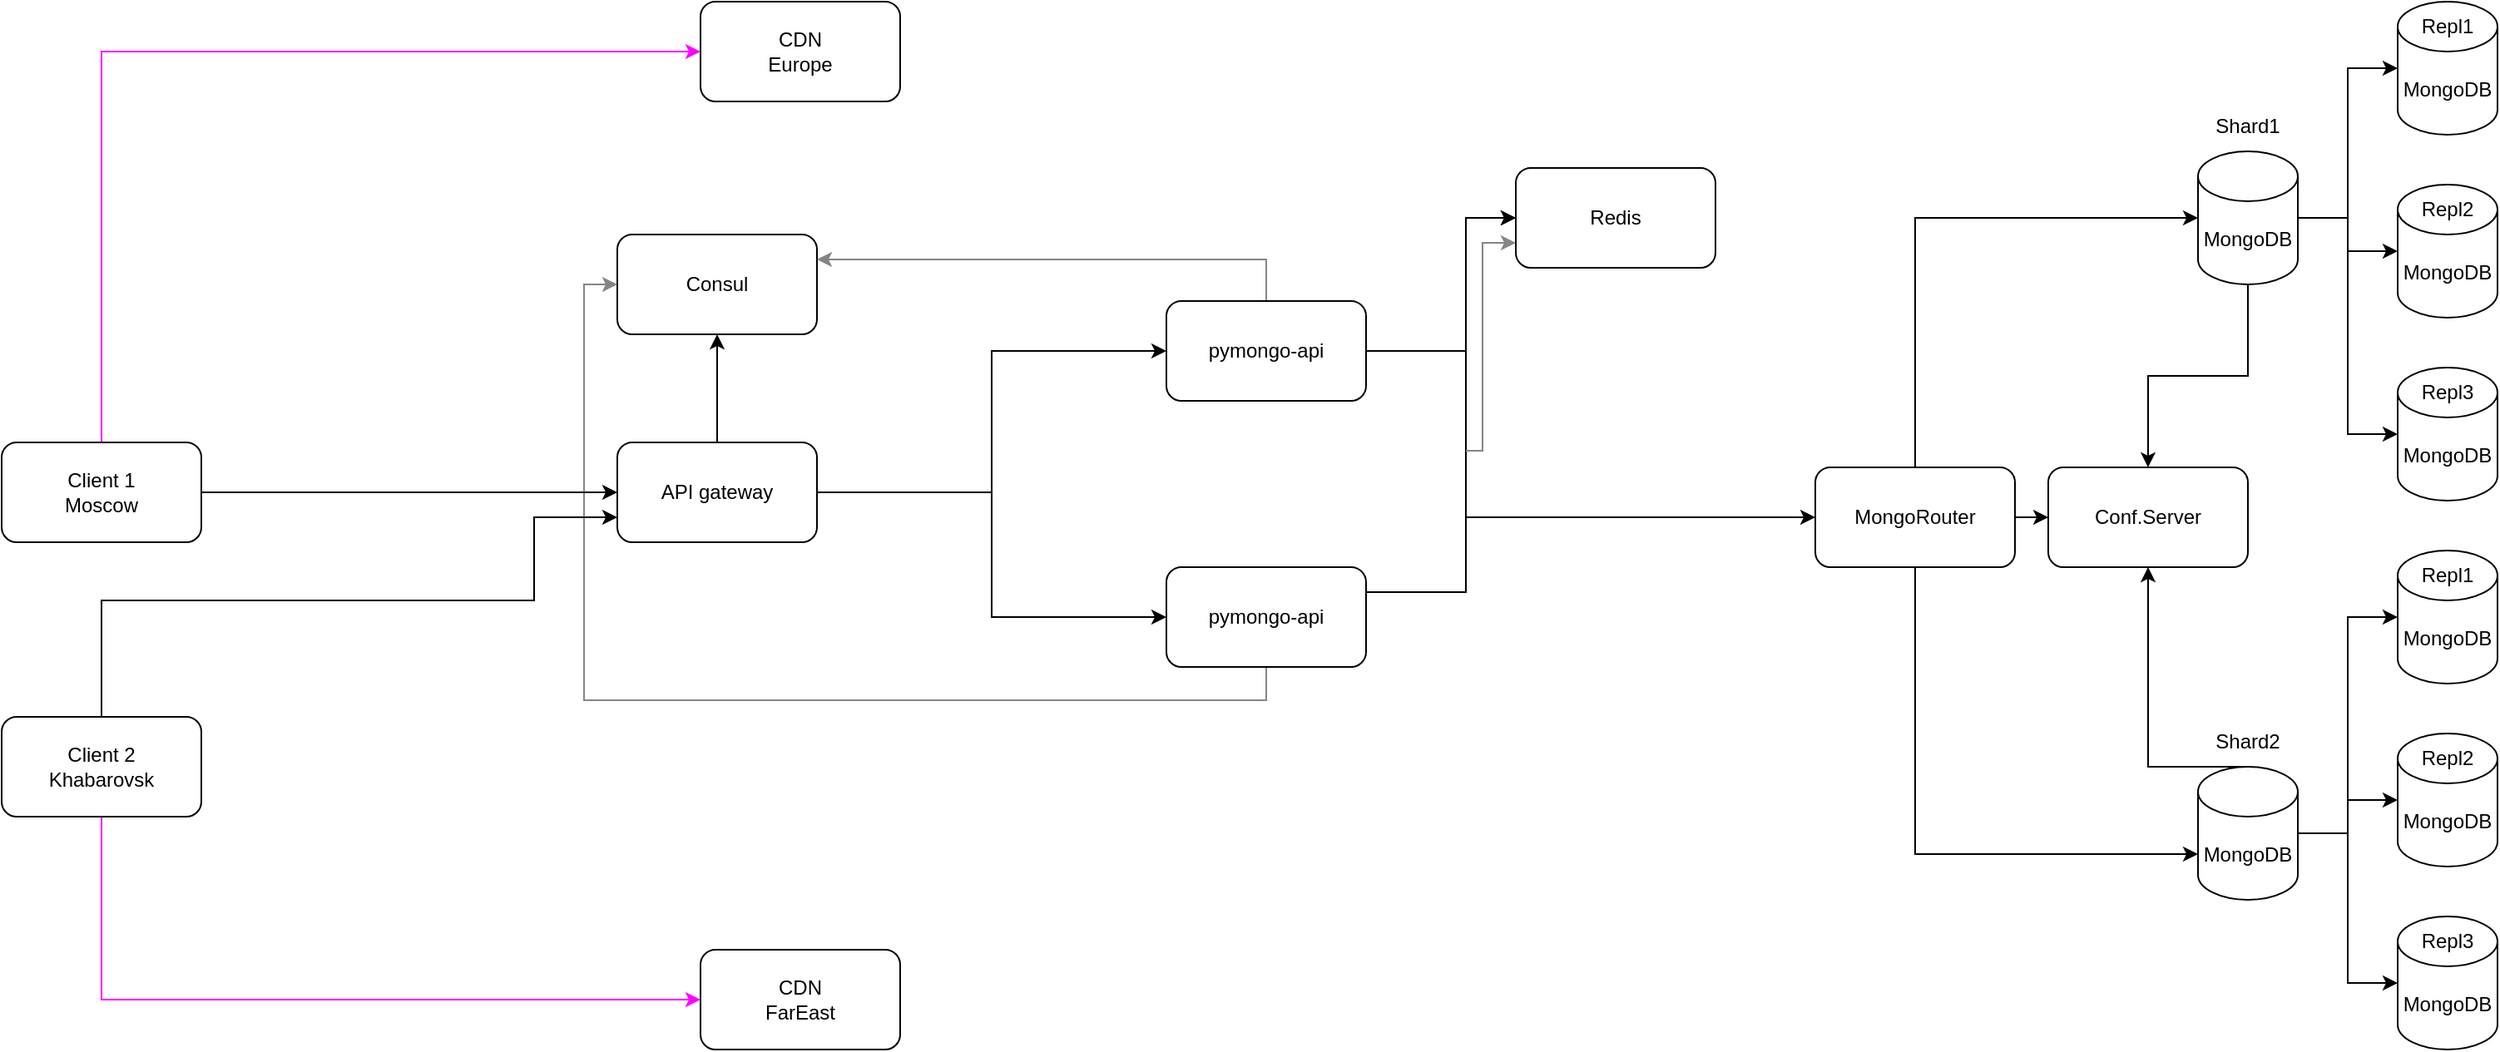 <mxfile version="24.7.16">
  <diagram name="Page-1" id="-H_mtQnk-PTXWXPvYvuk">
    <mxGraphModel dx="3235" dy="1143" grid="1" gridSize="10" guides="1" tooltips="1" connect="1" arrows="1" fold="1" page="1" pageScale="1" pageWidth="1169" pageHeight="827" math="0" shadow="0">
      <root>
        <mxCell id="0" />
        <mxCell id="1" parent="0" />
        <mxCell id="S7zDqsR0s8NeqDzR5e9a-22" style="edgeStyle=orthogonalEdgeStyle;rounded=0;orthogonalLoop=1;jettySize=auto;html=1;exitX=1;exitY=0.5;exitDx=0;exitDy=0;exitPerimeter=0;" parent="1" source="zA23MoTUsTF4_91t8viU-2" target="S7zDqsR0s8NeqDzR5e9a-16" edge="1">
          <mxGeometry relative="1" as="geometry" />
        </mxCell>
        <mxCell id="zA23MoTUsTF4_91t8viU-2" value="MongoDB" style="shape=cylinder3;whiteSpace=wrap;html=1;boundedLbl=1;backgroundOutline=1;size=15;" parent="1" vertex="1">
          <mxGeometry x="560" y="470" width="60" height="80" as="geometry" />
        </mxCell>
        <mxCell id="S7zDqsR0s8NeqDzR5e9a-38" style="edgeStyle=orthogonalEdgeStyle;rounded=0;orthogonalLoop=1;jettySize=auto;html=1;exitX=0.5;exitY=1;exitDx=0;exitDy=0;entryX=0;entryY=0.5;entryDx=0;entryDy=0;strokeColor=#858585;align=center;verticalAlign=middle;fontFamily=Helvetica;fontSize=11;fontColor=default;labelBackgroundColor=default;endArrow=classic;" parent="1" source="zA23MoTUsTF4_91t8viU-3" target="S7zDqsR0s8NeqDzR5e9a-30" edge="1">
          <mxGeometry relative="1" as="geometry" />
        </mxCell>
        <mxCell id="pvIEDEofKko7OMayTE4O-9" style="edgeStyle=orthogonalEdgeStyle;rounded=0;orthogonalLoop=1;jettySize=auto;html=1;entryX=0;entryY=0.5;entryDx=0;entryDy=0;" parent="1" target="S7zDqsR0s8NeqDzR5e9a-26" edge="1">
          <mxGeometry relative="1" as="geometry">
            <mxPoint x="120" y="320" as="sourcePoint" />
            <Array as="points">
              <mxPoint x="120" y="320" />
            </Array>
          </mxGeometry>
        </mxCell>
        <mxCell id="pvIEDEofKko7OMayTE4O-10" style="edgeStyle=orthogonalEdgeStyle;rounded=0;orthogonalLoop=1;jettySize=auto;html=1;exitX=1;exitY=0.25;exitDx=0;exitDy=0;entryX=0;entryY=0.5;entryDx=0;entryDy=0;" parent="1" source="zA23MoTUsTF4_91t8viU-3" target="S7zDqsR0s8NeqDzR5e9a-24" edge="1">
          <mxGeometry relative="1" as="geometry">
            <Array as="points">
              <mxPoint x="120" y="365" />
              <mxPoint x="120" y="140" />
            </Array>
          </mxGeometry>
        </mxCell>
        <mxCell id="pvIEDEofKko7OMayTE4O-15" style="edgeStyle=orthogonalEdgeStyle;rounded=0;orthogonalLoop=1;jettySize=auto;html=1;entryX=0;entryY=0.75;entryDx=0;entryDy=0;strokeColor=#858585;align=center;verticalAlign=middle;fontFamily=Helvetica;fontSize=11;fontColor=default;labelBackgroundColor=default;endArrow=classic;" parent="1" target="S7zDqsR0s8NeqDzR5e9a-24" edge="1">
          <mxGeometry relative="1" as="geometry">
            <mxPoint x="120" y="280" as="sourcePoint" />
            <Array as="points">
              <mxPoint x="130" y="280" />
              <mxPoint x="130" y="155" />
            </Array>
          </mxGeometry>
        </mxCell>
        <mxCell id="zA23MoTUsTF4_91t8viU-3" value="pymongo-api" style="rounded=1;whiteSpace=wrap;html=1;" parent="1" vertex="1">
          <mxGeometry x="-60" y="350" width="120" height="60" as="geometry" />
        </mxCell>
        <mxCell id="pvIEDEofKko7OMayTE4O-7" style="edgeStyle=orthogonalEdgeStyle;rounded=0;orthogonalLoop=1;jettySize=auto;html=1;exitX=0.5;exitY=1;exitDx=0;exitDy=0;exitPerimeter=0;entryX=0.5;entryY=0;entryDx=0;entryDy=0;" parent="1" source="S7zDqsR0s8NeqDzR5e9a-1" target="pvIEDEofKko7OMayTE4O-1" edge="1">
          <mxGeometry relative="1" as="geometry" />
        </mxCell>
        <mxCell id="S7zDqsR0s8NeqDzR5e9a-1" value="MongoDB" style="shape=cylinder3;whiteSpace=wrap;html=1;boundedLbl=1;backgroundOutline=1;size=15;" parent="1" vertex="1">
          <mxGeometry x="560" y="100" width="60" height="80" as="geometry" />
        </mxCell>
        <mxCell id="S7zDqsR0s8NeqDzR5e9a-4" value="Shard1" style="text;html=1;align=center;verticalAlign=middle;whiteSpace=wrap;rounded=0;" parent="1" vertex="1">
          <mxGeometry x="560" y="70" width="60" height="30" as="geometry" />
        </mxCell>
        <mxCell id="pvIEDEofKko7OMayTE4O-8" style="edgeStyle=orthogonalEdgeStyle;rounded=0;orthogonalLoop=1;jettySize=auto;html=1;exitX=0.5;exitY=1;exitDx=0;exitDy=0;entryX=0.5;entryY=1;entryDx=0;entryDy=0;" parent="1" source="S7zDqsR0s8NeqDzR5e9a-5" target="pvIEDEofKko7OMayTE4O-1" edge="1">
          <mxGeometry relative="1" as="geometry">
            <Array as="points">
              <mxPoint x="530" y="470" />
            </Array>
          </mxGeometry>
        </mxCell>
        <mxCell id="S7zDqsR0s8NeqDzR5e9a-5" value="Shard2" style="text;html=1;align=center;verticalAlign=middle;whiteSpace=wrap;rounded=0;" parent="1" vertex="1">
          <mxGeometry x="560" y="440" width="60" height="30" as="geometry" />
        </mxCell>
        <mxCell id="S7zDqsR0s8NeqDzR5e9a-6" value="MongoDB" style="shape=cylinder3;whiteSpace=wrap;html=1;boundedLbl=1;backgroundOutline=1;size=15;" parent="1" vertex="1">
          <mxGeometry x="680" y="10" width="60" height="80" as="geometry" />
        </mxCell>
        <mxCell id="S7zDqsR0s8NeqDzR5e9a-7" value="MongoDB" style="shape=cylinder3;whiteSpace=wrap;html=1;boundedLbl=1;backgroundOutline=1;size=15;" parent="1" vertex="1">
          <mxGeometry x="680" y="120" width="60" height="80" as="geometry" />
        </mxCell>
        <mxCell id="S7zDqsR0s8NeqDzR5e9a-8" value="MongoDB" style="shape=cylinder3;whiteSpace=wrap;html=1;boundedLbl=1;backgroundOutline=1;size=15;" parent="1" vertex="1">
          <mxGeometry x="680" y="230" width="60" height="80" as="geometry" />
        </mxCell>
        <mxCell id="S7zDqsR0s8NeqDzR5e9a-9" value="Repl1" style="text;html=1;align=center;verticalAlign=middle;whiteSpace=wrap;rounded=0;" parent="1" vertex="1">
          <mxGeometry x="680" y="10" width="60" height="30" as="geometry" />
        </mxCell>
        <mxCell id="S7zDqsR0s8NeqDzR5e9a-10" value="Repl2" style="text;html=1;align=center;verticalAlign=middle;whiteSpace=wrap;rounded=0;" parent="1" vertex="1">
          <mxGeometry x="680" y="120" width="60" height="30" as="geometry" />
        </mxCell>
        <mxCell id="S7zDqsR0s8NeqDzR5e9a-11" value="Repl3" style="text;html=1;align=center;verticalAlign=middle;whiteSpace=wrap;rounded=0;" parent="1" vertex="1">
          <mxGeometry x="680" y="230" width="60" height="30" as="geometry" />
        </mxCell>
        <mxCell id="S7zDqsR0s8NeqDzR5e9a-12" style="edgeStyle=orthogonalEdgeStyle;rounded=0;orthogonalLoop=1;jettySize=auto;html=1;exitX=1;exitY=0.5;exitDx=0;exitDy=0;exitPerimeter=0;entryX=0;entryY=0.5;entryDx=0;entryDy=0;entryPerimeter=0;" parent="1" source="S7zDqsR0s8NeqDzR5e9a-1" target="S7zDqsR0s8NeqDzR5e9a-6" edge="1">
          <mxGeometry relative="1" as="geometry" />
        </mxCell>
        <mxCell id="S7zDqsR0s8NeqDzR5e9a-13" style="edgeStyle=orthogonalEdgeStyle;rounded=0;orthogonalLoop=1;jettySize=auto;html=1;exitX=1;exitY=0.5;exitDx=0;exitDy=0;exitPerimeter=0;entryX=0;entryY=0.5;entryDx=0;entryDy=0;entryPerimeter=0;" parent="1" source="S7zDqsR0s8NeqDzR5e9a-1" target="S7zDqsR0s8NeqDzR5e9a-7" edge="1">
          <mxGeometry relative="1" as="geometry" />
        </mxCell>
        <mxCell id="S7zDqsR0s8NeqDzR5e9a-14" style="edgeStyle=orthogonalEdgeStyle;rounded=0;orthogonalLoop=1;jettySize=auto;html=1;exitX=1;exitY=0.5;exitDx=0;exitDy=0;exitPerimeter=0;entryX=0;entryY=0.5;entryDx=0;entryDy=0;entryPerimeter=0;" parent="1" source="S7zDqsR0s8NeqDzR5e9a-1" target="S7zDqsR0s8NeqDzR5e9a-8" edge="1">
          <mxGeometry relative="1" as="geometry" />
        </mxCell>
        <mxCell id="S7zDqsR0s8NeqDzR5e9a-15" value="MongoDB" style="shape=cylinder3;whiteSpace=wrap;html=1;boundedLbl=1;backgroundOutline=1;size=15;" parent="1" vertex="1">
          <mxGeometry x="680" y="340" width="60" height="80" as="geometry" />
        </mxCell>
        <mxCell id="S7zDqsR0s8NeqDzR5e9a-16" value="MongoDB" style="shape=cylinder3;whiteSpace=wrap;html=1;boundedLbl=1;backgroundOutline=1;size=15;" parent="1" vertex="1">
          <mxGeometry x="680" y="450" width="60" height="80" as="geometry" />
        </mxCell>
        <mxCell id="S7zDqsR0s8NeqDzR5e9a-17" value="MongoDB" style="shape=cylinder3;whiteSpace=wrap;html=1;boundedLbl=1;backgroundOutline=1;size=15;" parent="1" vertex="1">
          <mxGeometry x="680" y="560" width="60" height="80" as="geometry" />
        </mxCell>
        <mxCell id="S7zDqsR0s8NeqDzR5e9a-18" value="Repl1" style="text;html=1;align=center;verticalAlign=middle;whiteSpace=wrap;rounded=0;" parent="1" vertex="1">
          <mxGeometry x="680" y="340" width="60" height="30" as="geometry" />
        </mxCell>
        <mxCell id="S7zDqsR0s8NeqDzR5e9a-19" value="Repl2" style="text;html=1;align=center;verticalAlign=middle;whiteSpace=wrap;rounded=0;" parent="1" vertex="1">
          <mxGeometry x="680" y="450" width="60" height="30" as="geometry" />
        </mxCell>
        <mxCell id="S7zDqsR0s8NeqDzR5e9a-20" value="Repl3" style="text;html=1;align=center;verticalAlign=middle;whiteSpace=wrap;rounded=0;" parent="1" vertex="1">
          <mxGeometry x="680" y="560" width="60" height="30" as="geometry" />
        </mxCell>
        <mxCell id="S7zDqsR0s8NeqDzR5e9a-21" style="edgeStyle=orthogonalEdgeStyle;rounded=0;orthogonalLoop=1;jettySize=auto;html=1;exitX=1;exitY=0.5;exitDx=0;exitDy=0;exitPerimeter=0;entryX=0;entryY=0.5;entryDx=0;entryDy=0;entryPerimeter=0;" parent="1" source="zA23MoTUsTF4_91t8viU-2" target="S7zDqsR0s8NeqDzR5e9a-15" edge="1">
          <mxGeometry relative="1" as="geometry" />
        </mxCell>
        <mxCell id="S7zDqsR0s8NeqDzR5e9a-23" style="edgeStyle=orthogonalEdgeStyle;rounded=0;orthogonalLoop=1;jettySize=auto;html=1;exitX=1;exitY=0.5;exitDx=0;exitDy=0;exitPerimeter=0;entryX=0;entryY=0.5;entryDx=0;entryDy=0;entryPerimeter=0;" parent="1" source="zA23MoTUsTF4_91t8viU-2" target="S7zDqsR0s8NeqDzR5e9a-17" edge="1">
          <mxGeometry relative="1" as="geometry" />
        </mxCell>
        <mxCell id="S7zDqsR0s8NeqDzR5e9a-24" value="Redis" style="rounded=1;whiteSpace=wrap;html=1;" parent="1" vertex="1">
          <mxGeometry x="150" y="110" width="120" height="60" as="geometry" />
        </mxCell>
        <mxCell id="pvIEDEofKko7OMayTE4O-2" style="edgeStyle=orthogonalEdgeStyle;rounded=0;orthogonalLoop=1;jettySize=auto;html=1;exitX=1;exitY=0.5;exitDx=0;exitDy=0;entryX=0;entryY=0.5;entryDx=0;entryDy=0;" parent="1" source="S7zDqsR0s8NeqDzR5e9a-26" target="pvIEDEofKko7OMayTE4O-1" edge="1">
          <mxGeometry relative="1" as="geometry" />
        </mxCell>
        <mxCell id="S7zDqsR0s8NeqDzR5e9a-26" value="MongoRouter" style="rounded=1;whiteSpace=wrap;html=1;" parent="1" vertex="1">
          <mxGeometry x="330" y="290" width="120" height="60" as="geometry" />
        </mxCell>
        <mxCell id="S7zDqsR0s8NeqDzR5e9a-30" value="Consul" style="rounded=1;whiteSpace=wrap;html=1;" parent="1" vertex="1">
          <mxGeometry x="-390" y="150" width="120" height="60" as="geometry" />
        </mxCell>
        <mxCell id="S7zDqsR0s8NeqDzR5e9a-37" style="edgeStyle=orthogonalEdgeStyle;rounded=0;orthogonalLoop=1;jettySize=auto;html=1;exitX=0.5;exitY=0;exitDx=0;exitDy=0;entryX=1;entryY=0.25;entryDx=0;entryDy=0;strokeColor=#858585;" parent="1" source="S7zDqsR0s8NeqDzR5e9a-32" target="S7zDqsR0s8NeqDzR5e9a-30" edge="1">
          <mxGeometry relative="1" as="geometry" />
        </mxCell>
        <mxCell id="S7zDqsR0s8NeqDzR5e9a-40" style="edgeStyle=orthogonalEdgeStyle;rounded=0;orthogonalLoop=1;jettySize=auto;html=1;exitX=1;exitY=0.5;exitDx=0;exitDy=0;entryX=0;entryY=0.5;entryDx=0;entryDy=0;" parent="1" source="S7zDqsR0s8NeqDzR5e9a-32" target="S7zDqsR0s8NeqDzR5e9a-24" edge="1">
          <mxGeometry relative="1" as="geometry">
            <Array as="points">
              <mxPoint x="120" y="220" />
              <mxPoint x="120" y="140" />
            </Array>
          </mxGeometry>
        </mxCell>
        <mxCell id="S7zDqsR0s8NeqDzR5e9a-32" value="pymongo-api" style="rounded=1;whiteSpace=wrap;html=1;" parent="1" vertex="1">
          <mxGeometry x="-60" y="190" width="120" height="60" as="geometry" />
        </mxCell>
        <mxCell id="S7zDqsR0s8NeqDzR5e9a-34" style="edgeStyle=orthogonalEdgeStyle;rounded=0;orthogonalLoop=1;jettySize=auto;html=1;exitX=1;exitY=0.5;exitDx=0;exitDy=0;entryX=0;entryY=0.5;entryDx=0;entryDy=0;" parent="1" source="S7zDqsR0s8NeqDzR5e9a-33" target="S7zDqsR0s8NeqDzR5e9a-32" edge="1">
          <mxGeometry relative="1" as="geometry" />
        </mxCell>
        <mxCell id="S7zDqsR0s8NeqDzR5e9a-35" style="edgeStyle=orthogonalEdgeStyle;rounded=0;orthogonalLoop=1;jettySize=auto;html=1;exitX=1;exitY=0.5;exitDx=0;exitDy=0;entryX=0;entryY=0.5;entryDx=0;entryDy=0;" parent="1" source="S7zDqsR0s8NeqDzR5e9a-33" target="zA23MoTUsTF4_91t8viU-3" edge="1">
          <mxGeometry relative="1" as="geometry" />
        </mxCell>
        <mxCell id="S7zDqsR0s8NeqDzR5e9a-36" style="edgeStyle=orthogonalEdgeStyle;rounded=0;orthogonalLoop=1;jettySize=auto;html=1;exitX=0.5;exitY=0;exitDx=0;exitDy=0;entryX=0.5;entryY=1;entryDx=0;entryDy=0;" parent="1" source="S7zDqsR0s8NeqDzR5e9a-33" target="S7zDqsR0s8NeqDzR5e9a-30" edge="1">
          <mxGeometry relative="1" as="geometry" />
        </mxCell>
        <mxCell id="S7zDqsR0s8NeqDzR5e9a-43" style="edgeStyle=orthogonalEdgeStyle;rounded=0;orthogonalLoop=1;jettySize=auto;html=1;exitX=0.5;exitY=0;exitDx=0;exitDy=0;entryX=0;entryY=0.5;entryDx=0;entryDy=0;strokeColor=#FF00FF;" parent="1" source="pvIEDEofKko7OMayTE4O-11" target="S7zDqsR0s8NeqDzR5e9a-42" edge="1">
          <mxGeometry relative="1" as="geometry">
            <Array as="points">
              <mxPoint x="-700" y="40" />
            </Array>
          </mxGeometry>
        </mxCell>
        <mxCell id="S7zDqsR0s8NeqDzR5e9a-33" value="API gateway" style="rounded=1;whiteSpace=wrap;html=1;" parent="1" vertex="1">
          <mxGeometry x="-390" y="275" width="120" height="60" as="geometry" />
        </mxCell>
        <mxCell id="S7zDqsR0s8NeqDzR5e9a-42" value="CDN&lt;div&gt;Europe&lt;/div&gt;" style="rounded=1;whiteSpace=wrap;html=1;" parent="1" vertex="1">
          <mxGeometry x="-340" y="10" width="120" height="60" as="geometry" />
        </mxCell>
        <mxCell id="pvIEDEofKko7OMayTE4O-1" value="Conf.Server" style="rounded=1;whiteSpace=wrap;html=1;" parent="1" vertex="1">
          <mxGeometry x="470" y="290" width="120" height="60" as="geometry" />
        </mxCell>
        <mxCell id="pvIEDEofKko7OMayTE4O-5" style="edgeStyle=orthogonalEdgeStyle;rounded=0;orthogonalLoop=1;jettySize=auto;html=1;exitX=0.5;exitY=0;exitDx=0;exitDy=0;entryX=0;entryY=0.5;entryDx=0;entryDy=0;entryPerimeter=0;" parent="1" source="S7zDqsR0s8NeqDzR5e9a-26" target="S7zDqsR0s8NeqDzR5e9a-1" edge="1">
          <mxGeometry relative="1" as="geometry" />
        </mxCell>
        <mxCell id="pvIEDEofKko7OMayTE4O-6" style="edgeStyle=orthogonalEdgeStyle;rounded=0;orthogonalLoop=1;jettySize=auto;html=1;exitX=0.5;exitY=1;exitDx=0;exitDy=0;entryX=0;entryY=0;entryDx=0;entryDy=52.5;entryPerimeter=0;" parent="1" source="S7zDqsR0s8NeqDzR5e9a-26" target="zA23MoTUsTF4_91t8viU-2" edge="1">
          <mxGeometry relative="1" as="geometry" />
        </mxCell>
        <mxCell id="pvIEDEofKko7OMayTE4O-12" style="edgeStyle=orthogonalEdgeStyle;rounded=0;orthogonalLoop=1;jettySize=auto;html=1;exitX=1;exitY=0.5;exitDx=0;exitDy=0;entryX=0;entryY=0.5;entryDx=0;entryDy=0;" parent="1" source="pvIEDEofKko7OMayTE4O-11" target="S7zDqsR0s8NeqDzR5e9a-33" edge="1">
          <mxGeometry relative="1" as="geometry" />
        </mxCell>
        <mxCell id="pvIEDEofKko7OMayTE4O-11" value="Client 1&lt;div&gt;Moscow&lt;/div&gt;" style="rounded=1;whiteSpace=wrap;html=1;" parent="1" vertex="1">
          <mxGeometry x="-760" y="275" width="120" height="60" as="geometry" />
        </mxCell>
        <mxCell id="pvIEDEofKko7OMayTE4O-18" style="edgeStyle=orthogonalEdgeStyle;rounded=0;orthogonalLoop=1;jettySize=auto;html=1;exitX=0.5;exitY=1;exitDx=0;exitDy=0;entryX=0;entryY=0.5;entryDx=0;entryDy=0;strokeColor=#FF00FF;align=center;verticalAlign=middle;fontFamily=Helvetica;fontSize=11;fontColor=default;labelBackgroundColor=default;endArrow=classic;" parent="1" source="pvIEDEofKko7OMayTE4O-16" target="pvIEDEofKko7OMayTE4O-17" edge="1">
          <mxGeometry relative="1" as="geometry" />
        </mxCell>
        <mxCell id="pvIEDEofKko7OMayTE4O-20" style="edgeStyle=orthogonalEdgeStyle;rounded=0;orthogonalLoop=1;jettySize=auto;html=1;exitX=0.5;exitY=0;exitDx=0;exitDy=0;" parent="1" source="pvIEDEofKko7OMayTE4O-16" target="S7zDqsR0s8NeqDzR5e9a-33" edge="1">
          <mxGeometry relative="1" as="geometry">
            <mxPoint x="-390" y="320" as="targetPoint" />
            <Array as="points">
              <mxPoint x="-700" y="370" />
              <mxPoint x="-440" y="370" />
              <mxPoint x="-440" y="320" />
            </Array>
          </mxGeometry>
        </mxCell>
        <mxCell id="pvIEDEofKko7OMayTE4O-16" value="Client 2&lt;div&gt;Khabarovsk&lt;/div&gt;" style="rounded=1;whiteSpace=wrap;html=1;" parent="1" vertex="1">
          <mxGeometry x="-760" y="440" width="120" height="60" as="geometry" />
        </mxCell>
        <mxCell id="pvIEDEofKko7OMayTE4O-17" value="CDN&lt;br&gt;FarEast" style="rounded=1;whiteSpace=wrap;html=1;" parent="1" vertex="1">
          <mxGeometry x="-340" y="580" width="120" height="60" as="geometry" />
        </mxCell>
      </root>
    </mxGraphModel>
  </diagram>
</mxfile>
